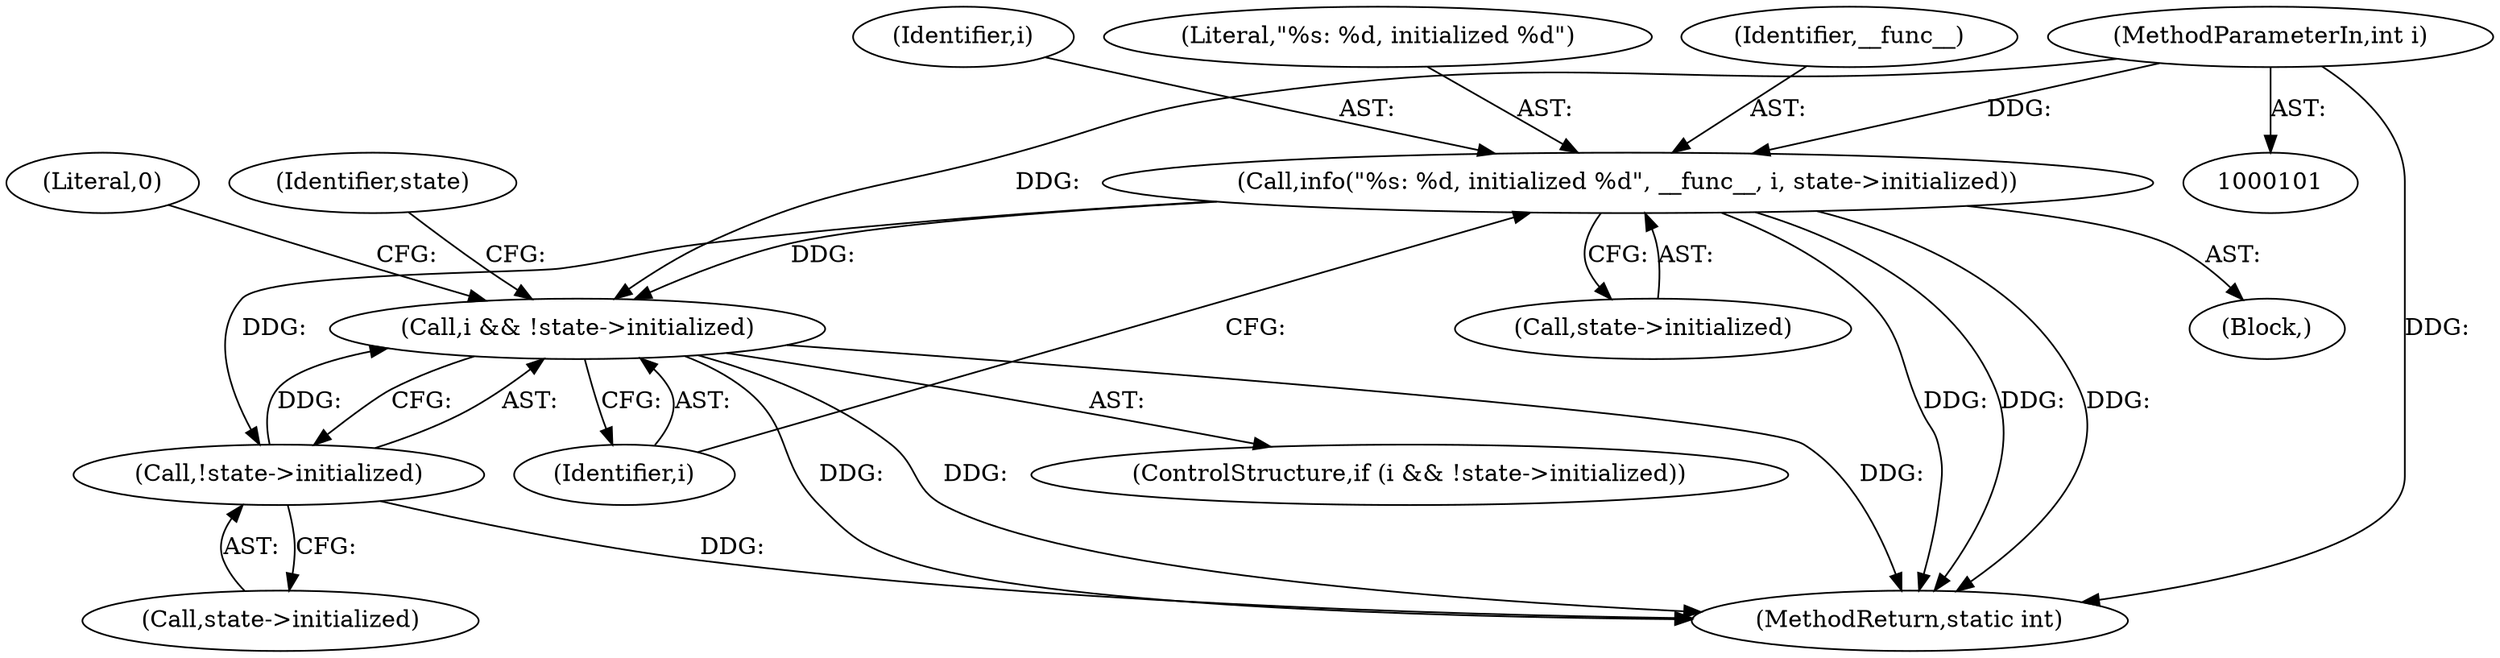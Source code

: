digraph "0_linux_606142af57dad981b78707234cfbd15f9f7b7125_2@pointer" {
"1000116" [label="(Call,info(\"%s: %d, initialized %d\", __func__, i, state->initialized))"];
"1000103" [label="(MethodParameterIn,int i)"];
"1000124" [label="(Call,i && !state->initialized)"];
"1000126" [label="(Call,!state->initialized)"];
"1000104" [label="(Block,)"];
"1000103" [label="(MethodParameterIn,int i)"];
"1000126" [label="(Call,!state->initialized)"];
"1000117" [label="(Literal,\"%s: %d, initialized %d\")"];
"1000118" [label="(Identifier,__func__)"];
"1000127" [label="(Call,state->initialized)"];
"1000120" [label="(Call,state->initialized)"];
"1000119" [label="(Identifier,i)"];
"1000125" [label="(Identifier,i)"];
"1000124" [label="(Call,i && !state->initialized)"];
"1000123" [label="(ControlStructure,if (i && !state->initialized))"];
"1000146" [label="(MethodReturn,static int)"];
"1000116" [label="(Call,info(\"%s: %d, initialized %d\", __func__, i, state->initialized))"];
"1000133" [label="(Identifier,state)"];
"1000145" [label="(Literal,0)"];
"1000116" -> "1000104"  [label="AST: "];
"1000116" -> "1000120"  [label="CFG: "];
"1000117" -> "1000116"  [label="AST: "];
"1000118" -> "1000116"  [label="AST: "];
"1000119" -> "1000116"  [label="AST: "];
"1000120" -> "1000116"  [label="AST: "];
"1000125" -> "1000116"  [label="CFG: "];
"1000116" -> "1000146"  [label="DDG: "];
"1000116" -> "1000146"  [label="DDG: "];
"1000116" -> "1000146"  [label="DDG: "];
"1000103" -> "1000116"  [label="DDG: "];
"1000116" -> "1000124"  [label="DDG: "];
"1000116" -> "1000126"  [label="DDG: "];
"1000103" -> "1000101"  [label="AST: "];
"1000103" -> "1000146"  [label="DDG: "];
"1000103" -> "1000124"  [label="DDG: "];
"1000124" -> "1000123"  [label="AST: "];
"1000124" -> "1000125"  [label="CFG: "];
"1000124" -> "1000126"  [label="CFG: "];
"1000125" -> "1000124"  [label="AST: "];
"1000126" -> "1000124"  [label="AST: "];
"1000133" -> "1000124"  [label="CFG: "];
"1000145" -> "1000124"  [label="CFG: "];
"1000124" -> "1000146"  [label="DDG: "];
"1000124" -> "1000146"  [label="DDG: "];
"1000124" -> "1000146"  [label="DDG: "];
"1000126" -> "1000124"  [label="DDG: "];
"1000126" -> "1000127"  [label="CFG: "];
"1000127" -> "1000126"  [label="AST: "];
"1000126" -> "1000146"  [label="DDG: "];
}
